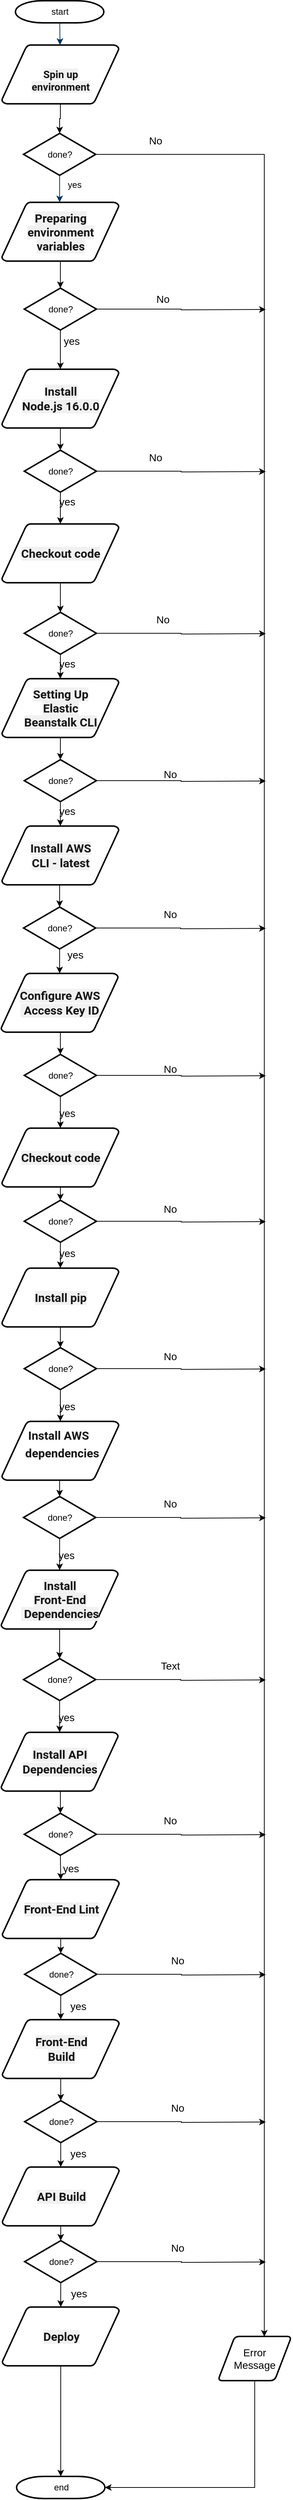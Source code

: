 <mxfile version="20.3.3" type="device"><diagram id="6a731a19-8d31-9384-78a2-239565b7b9f0" name="Page-1"><mxGraphModel dx="1038" dy="539" grid="1" gridSize="10" guides="1" tooltips="1" connect="1" arrows="1" fold="1" page="1" pageScale="1" pageWidth="1169" pageHeight="827" background="none" math="0" shadow="0"><root><mxCell id="0"/><mxCell id="1" parent="0"/><mxCell id="2" value="start" style="shape=mxgraph.flowchart.terminator;strokeWidth=2;gradientColor=none;gradientDirection=north;fontStyle=0;html=1;" parent="1" vertex="1"><mxGeometry x="260" y="60" width="120" height="30" as="geometry"/></mxCell><mxCell id="51Tb5IwFpzPg4MJWTfvZ-57" style="edgeStyle=orthogonalEdgeStyle;rounded=0;orthogonalLoop=1;jettySize=auto;html=1;exitX=0.5;exitY=1;exitDx=0;exitDy=0;exitPerimeter=0;entryX=0.5;entryY=0;entryDx=0;entryDy=0;entryPerimeter=0;" edge="1" parent="1" source="3" target="6"><mxGeometry relative="1" as="geometry"/></mxCell><mxCell id="3" value="&lt;font style=&quot;&quot;&gt;&lt;font style=&quot;font-size: 14px;&quot;&gt;&lt;br&gt;&lt;span style=&quot;color: rgb(22, 22, 22); font-family: Roboto, &amp;quot;Helvetica Neue&amp;quot;, Helvetica, Arial, sans-serif; font-style: normal; font-variant-ligatures: normal; font-variant-caps: normal; font-weight: 700; letter-spacing: normal; orphans: 2; text-align: left; text-indent: 0px; text-transform: none; widows: 2; word-spacing: 0px; -webkit-text-stroke-width: 0px; background-color: rgb(241, 241, 241); text-decoration-thickness: initial; text-decoration-style: initial; text-decoration-color: initial; float: none; display: inline !important;&quot;&gt;Spin up &lt;br&gt;environment&lt;/span&gt;&lt;/font&gt;&lt;br&gt;&lt;/font&gt;" style="shape=mxgraph.flowchart.data;strokeWidth=2;gradientColor=none;gradientDirection=north;fontStyle=0;html=1;" parent="1" vertex="1"><mxGeometry x="241.5" y="120" width="159" height="80" as="geometry"/></mxCell><mxCell id="51Tb5IwFpzPg4MJWTfvZ-62" style="edgeStyle=orthogonalEdgeStyle;rounded=0;orthogonalLoop=1;jettySize=auto;html=1;entryX=0.5;entryY=0;entryDx=0;entryDy=0;entryPerimeter=0;fontSize=12;" edge="1" parent="1" source="4" target="51Tb5IwFpzPg4MJWTfvZ-61"><mxGeometry relative="1" as="geometry"/></mxCell><mxCell id="4" value="&lt;span style=&quot;color: rgb(22, 22, 22); font-family: Roboto, &amp;quot;Helvetica Neue&amp;quot;, Helvetica, Arial, sans-serif; font-size: 16px; font-weight: 700; text-align: left; background-color: rgb(241, 241, 241);&quot;&gt;Preparing &lt;br&gt;environment &lt;br&gt;variables&lt;/span&gt;" style="shape=mxgraph.flowchart.data;strokeWidth=2;gradientColor=none;gradientDirection=north;fontStyle=0;html=1;" parent="1" vertex="1"><mxGeometry x="241.5" y="333.5" width="159" height="80" as="geometry"/></mxCell><mxCell id="51Tb5IwFpzPg4MJWTfvZ-138" style="edgeStyle=orthogonalEdgeStyle;rounded=0;orthogonalLoop=1;jettySize=auto;html=1;entryX=0.63;entryY=0.003;entryDx=0;entryDy=0;entryPerimeter=0;fontSize=14;" edge="1" parent="1" source="6" target="51Tb5IwFpzPg4MJWTfvZ-89"><mxGeometry relative="1" as="geometry"/></mxCell><mxCell id="6" value="done?" style="shape=mxgraph.flowchart.decision;strokeWidth=2;gradientColor=none;gradientDirection=north;fontStyle=0;html=1;" parent="1" vertex="1"><mxGeometry x="271" y="240" width="98" height="57" as="geometry"/></mxCell><mxCell id="7" style="fontStyle=1;strokeColor=#003366;strokeWidth=1;html=1;" parent="1" source="2" target="3" edge="1"><mxGeometry relative="1" as="geometry"/></mxCell><mxCell id="12" value="" style="edgeStyle=elbowEdgeStyle;elbow=horizontal;fontColor=#001933;fontStyle=1;strokeColor=#003366;strokeWidth=1;html=1;" parent="1" source="6" target="4" edge="1"><mxGeometry width="100" height="100" as="geometry"><mxPoint y="100" as="sourcePoint"/><mxPoint x="100" as="targetPoint"/></mxGeometry></mxCell><mxCell id="51Tb5IwFpzPg4MJWTfvZ-66" style="edgeStyle=orthogonalEdgeStyle;rounded=0;orthogonalLoop=1;jettySize=auto;html=1;exitX=0.5;exitY=1;exitDx=0;exitDy=0;exitPerimeter=0;entryX=0.5;entryY=0;entryDx=0;entryDy=0;entryPerimeter=0;fontSize=14;" edge="1" parent="1" source="13" target="51Tb5IwFpzPg4MJWTfvZ-65"><mxGeometry relative="1" as="geometry"/></mxCell><mxCell id="13" value="&lt;span style=&quot;color: rgb(22, 22, 22); font-family: Roboto, &amp;quot;Helvetica Neue&amp;quot;, Helvetica, Arial, sans-serif; font-size: 16px; font-weight: 700; text-align: left; background-color: rgb(241, 241, 241);&quot;&gt;Install &lt;br&gt;Node.js 16.0.0&lt;/span&gt;" style="shape=mxgraph.flowchart.data;strokeWidth=2;gradientColor=none;gradientDirection=north;fontStyle=0;html=1;" parent="1" vertex="1"><mxGeometry x="241.5" y="560" width="159" height="80" as="geometry"/></mxCell><mxCell id="51Tb5IwFpzPg4MJWTfvZ-70" style="edgeStyle=orthogonalEdgeStyle;rounded=0;orthogonalLoop=1;jettySize=auto;html=1;exitX=0.5;exitY=1;exitDx=0;exitDy=0;exitPerimeter=0;entryX=0.5;entryY=0;entryDx=0;entryDy=0;entryPerimeter=0;fontSize=14;" edge="1" parent="1" source="34" target="51Tb5IwFpzPg4MJWTfvZ-68"><mxGeometry relative="1" as="geometry"/></mxCell><mxCell id="34" value="&lt;span style=&quot;color: rgb(22, 22, 22); font-family: Roboto, &amp;quot;Helvetica Neue&amp;quot;, Helvetica, Arial, sans-serif; font-size: 16px; font-weight: 700; text-align: left; background-color: rgb(241, 241, 241);&quot;&gt;Checkout code&lt;/span&gt;" style="shape=mxgraph.flowchart.data;strokeWidth=2;gradientColor=none;gradientDirection=north;fontStyle=0;html=1;" parent="1" vertex="1"><mxGeometry x="241.5" y="770" width="159" height="80" as="geometry"/></mxCell><mxCell id="51Tb5IwFpzPg4MJWTfvZ-106" style="edgeStyle=orthogonalEdgeStyle;rounded=0;orthogonalLoop=1;jettySize=auto;html=1;exitX=0.5;exitY=1;exitDx=0;exitDy=0;exitPerimeter=0;entryX=0.5;entryY=0;entryDx=0;entryDy=0;entryPerimeter=0;fontSize=14;" edge="1" parent="1" source="38" target="51Tb5IwFpzPg4MJWTfvZ-92"><mxGeometry relative="1" as="geometry"/></mxCell><mxCell id="38" value="&lt;span style=&quot;color: rgb(22, 22, 22); font-family: Roboto, &amp;quot;Helvetica Neue&amp;quot;, Helvetica, Arial, sans-serif; font-size: 16px; font-weight: 700; text-align: left; background-color: rgb(241, 241, 241);&quot;&gt;Checkout code&lt;/span&gt;" style="shape=mxgraph.flowchart.data;strokeWidth=2;gradientColor=none;gradientDirection=north;fontStyle=0;html=1;" parent="1" vertex="1"><mxGeometry x="241.5" y="1590" width="159" height="80" as="geometry"/></mxCell><mxCell id="40" value="end" style="shape=mxgraph.flowchart.terminator;strokeWidth=2;gradientColor=none;gradientDirection=north;fontStyle=0;html=1;" parent="1" vertex="1"><mxGeometry x="261.5" y="3420" width="120" height="30" as="geometry"/></mxCell><mxCell id="51Tb5IwFpzPg4MJWTfvZ-60" value="yes" style="text;html=1;align=center;verticalAlign=middle;resizable=0;points=[];autosize=1;strokeColor=none;fillColor=none;" vertex="1" parent="1"><mxGeometry x="320" y="295" width="40" height="30" as="geometry"/></mxCell><mxCell id="51Tb5IwFpzPg4MJWTfvZ-63" style="edgeStyle=orthogonalEdgeStyle;rounded=0;orthogonalLoop=1;jettySize=auto;html=1;exitX=0.5;exitY=1;exitDx=0;exitDy=0;exitPerimeter=0;entryX=0.5;entryY=0;entryDx=0;entryDy=0;entryPerimeter=0;fontSize=12;" edge="1" parent="1" source="51Tb5IwFpzPg4MJWTfvZ-61" target="13"><mxGeometry relative="1" as="geometry"/></mxCell><mxCell id="51Tb5IwFpzPg4MJWTfvZ-152" style="edgeStyle=orthogonalEdgeStyle;rounded=0;orthogonalLoop=1;jettySize=auto;html=1;exitX=1;exitY=0.5;exitDx=0;exitDy=0;exitPerimeter=0;fontSize=14;" edge="1" parent="1" source="51Tb5IwFpzPg4MJWTfvZ-61"><mxGeometry relative="1" as="geometry"><mxPoint x="600" y="479" as="targetPoint"/></mxGeometry></mxCell><mxCell id="51Tb5IwFpzPg4MJWTfvZ-61" value="done?" style="shape=mxgraph.flowchart.decision;strokeWidth=2;gradientColor=none;gradientDirection=north;fontStyle=0;html=1;" vertex="1" parent="1"><mxGeometry x="272" y="450" width="98" height="57" as="geometry"/></mxCell><mxCell id="51Tb5IwFpzPg4MJWTfvZ-64" value="yes" style="text;html=1;align=center;verticalAlign=middle;resizable=0;points=[];autosize=1;strokeColor=none;fillColor=none;fontSize=14;" vertex="1" parent="1"><mxGeometry x="311" y="507" width="50" height="30" as="geometry"/></mxCell><mxCell id="51Tb5IwFpzPg4MJWTfvZ-67" style="edgeStyle=orthogonalEdgeStyle;rounded=0;orthogonalLoop=1;jettySize=auto;html=1;exitX=0.5;exitY=1;exitDx=0;exitDy=0;exitPerimeter=0;entryX=0.5;entryY=0;entryDx=0;entryDy=0;entryPerimeter=0;fontSize=14;" edge="1" parent="1" source="51Tb5IwFpzPg4MJWTfvZ-65" target="34"><mxGeometry relative="1" as="geometry"/></mxCell><mxCell id="51Tb5IwFpzPg4MJWTfvZ-151" style="edgeStyle=orthogonalEdgeStyle;rounded=0;orthogonalLoop=1;jettySize=auto;html=1;exitX=1;exitY=0.5;exitDx=0;exitDy=0;exitPerimeter=0;fontSize=14;" edge="1" parent="1" source="51Tb5IwFpzPg4MJWTfvZ-65"><mxGeometry relative="1" as="geometry"><mxPoint x="600" y="699" as="targetPoint"/></mxGeometry></mxCell><mxCell id="51Tb5IwFpzPg4MJWTfvZ-65" value="done?" style="shape=mxgraph.flowchart.decision;strokeWidth=2;gradientColor=none;gradientDirection=north;fontStyle=0;html=1;" vertex="1" parent="1"><mxGeometry x="272" y="670" width="98" height="57" as="geometry"/></mxCell><mxCell id="51Tb5IwFpzPg4MJWTfvZ-72" style="edgeStyle=orthogonalEdgeStyle;rounded=0;orthogonalLoop=1;jettySize=auto;html=1;exitX=0.5;exitY=1;exitDx=0;exitDy=0;exitPerimeter=0;entryX=0.5;entryY=0;entryDx=0;entryDy=0;entryPerimeter=0;fontSize=14;" edge="1" parent="1" source="51Tb5IwFpzPg4MJWTfvZ-68" target="51Tb5IwFpzPg4MJWTfvZ-71"><mxGeometry relative="1" as="geometry"/></mxCell><mxCell id="51Tb5IwFpzPg4MJWTfvZ-150" style="edgeStyle=orthogonalEdgeStyle;rounded=0;orthogonalLoop=1;jettySize=auto;html=1;exitX=1;exitY=0.5;exitDx=0;exitDy=0;exitPerimeter=0;fontSize=14;" edge="1" parent="1" source="51Tb5IwFpzPg4MJWTfvZ-68"><mxGeometry relative="1" as="geometry"><mxPoint x="600" y="919" as="targetPoint"/></mxGeometry></mxCell><mxCell id="51Tb5IwFpzPg4MJWTfvZ-68" value="done?" style="shape=mxgraph.flowchart.decision;strokeWidth=2;gradientColor=none;gradientDirection=north;fontStyle=0;html=1;" vertex="1" parent="1"><mxGeometry x="272" y="890" width="98" height="57" as="geometry"/></mxCell><mxCell id="51Tb5IwFpzPg4MJWTfvZ-69" value="yes" style="text;html=1;align=center;verticalAlign=middle;resizable=0;points=[];autosize=1;strokeColor=none;fillColor=none;fontSize=14;" vertex="1" parent="1"><mxGeometry x="305" y="725" width="50" height="30" as="geometry"/></mxCell><mxCell id="51Tb5IwFpzPg4MJWTfvZ-76" style="edgeStyle=orthogonalEdgeStyle;rounded=0;orthogonalLoop=1;jettySize=auto;html=1;exitX=0.5;exitY=1;exitDx=0;exitDy=0;exitPerimeter=0;entryX=0.5;entryY=0;entryDx=0;entryDy=0;entryPerimeter=0;fontSize=14;" edge="1" parent="1" source="51Tb5IwFpzPg4MJWTfvZ-71" target="51Tb5IwFpzPg4MJWTfvZ-75"><mxGeometry relative="1" as="geometry"/></mxCell><mxCell id="51Tb5IwFpzPg4MJWTfvZ-71" value="&lt;span style=&quot;color: rgb(22, 22, 22); font-family: Roboto, &amp;quot;Helvetica Neue&amp;quot;, Helvetica, Arial, sans-serif; font-size: 16px; font-weight: 700; text-align: left; background-color: rgb(241, 241, 241);&quot;&gt;Setting Up &lt;br&gt;Elastic &lt;br&gt;Beanstalk CLI&lt;/span&gt;" style="shape=mxgraph.flowchart.data;strokeWidth=2;gradientColor=none;gradientDirection=north;fontStyle=0;html=1;" vertex="1" parent="1"><mxGeometry x="241.5" y="980" width="159" height="80" as="geometry"/></mxCell><mxCell id="51Tb5IwFpzPg4MJWTfvZ-73" value="yes" style="text;html=1;align=center;verticalAlign=middle;resizable=0;points=[];autosize=1;strokeColor=none;fillColor=none;fontSize=14;" vertex="1" parent="1"><mxGeometry x="305" y="945" width="50" height="30" as="geometry"/></mxCell><mxCell id="51Tb5IwFpzPg4MJWTfvZ-81" style="edgeStyle=orthogonalEdgeStyle;rounded=0;orthogonalLoop=1;jettySize=auto;html=1;exitX=0.5;exitY=1;exitDx=0;exitDy=0;exitPerimeter=0;entryX=0.5;entryY=0;entryDx=0;entryDy=0;entryPerimeter=0;fontSize=14;" edge="1" parent="1" source="51Tb5IwFpzPg4MJWTfvZ-74" target="51Tb5IwFpzPg4MJWTfvZ-80"><mxGeometry relative="1" as="geometry"/></mxCell><mxCell id="51Tb5IwFpzPg4MJWTfvZ-74" value="&lt;span style=&quot;color: rgb(22, 22, 22); font-family: Roboto, &amp;quot;Helvetica Neue&amp;quot;, Helvetica, Arial, sans-serif; font-size: 16px; font-weight: 700; text-align: left; background-color: rgb(241, 241, 241);&quot;&gt;Install AWS &lt;br&gt;CLI - latest&lt;/span&gt;" style="shape=mxgraph.flowchart.data;strokeWidth=2;gradientColor=none;gradientDirection=north;fontStyle=0;html=1;" vertex="1" parent="1"><mxGeometry x="241.5" y="1180" width="159" height="80" as="geometry"/></mxCell><mxCell id="51Tb5IwFpzPg4MJWTfvZ-77" style="edgeStyle=orthogonalEdgeStyle;rounded=0;orthogonalLoop=1;jettySize=auto;html=1;exitX=0.5;exitY=1;exitDx=0;exitDy=0;exitPerimeter=0;fontSize=14;" edge="1" parent="1" source="51Tb5IwFpzPg4MJWTfvZ-75" target="51Tb5IwFpzPg4MJWTfvZ-74"><mxGeometry relative="1" as="geometry"/></mxCell><mxCell id="51Tb5IwFpzPg4MJWTfvZ-149" style="edgeStyle=orthogonalEdgeStyle;rounded=0;orthogonalLoop=1;jettySize=auto;html=1;exitX=1;exitY=0.5;exitDx=0;exitDy=0;exitPerimeter=0;fontSize=14;" edge="1" parent="1" source="51Tb5IwFpzPg4MJWTfvZ-75"><mxGeometry relative="1" as="geometry"><mxPoint x="600" y="1119" as="targetPoint"/></mxGeometry></mxCell><mxCell id="51Tb5IwFpzPg4MJWTfvZ-75" value="done?" style="shape=mxgraph.flowchart.decision;strokeWidth=2;gradientColor=none;gradientDirection=north;fontStyle=0;html=1;" vertex="1" parent="1"><mxGeometry x="272" y="1090" width="98" height="57" as="geometry"/></mxCell><mxCell id="51Tb5IwFpzPg4MJWTfvZ-85" style="edgeStyle=orthogonalEdgeStyle;rounded=0;orthogonalLoop=1;jettySize=auto;html=1;exitX=0.5;exitY=1;exitDx=0;exitDy=0;exitPerimeter=0;entryX=0.5;entryY=0;entryDx=0;entryDy=0;entryPerimeter=0;fontSize=14;" edge="1" parent="1" source="51Tb5IwFpzPg4MJWTfvZ-78" target="51Tb5IwFpzPg4MJWTfvZ-84"><mxGeometry relative="1" as="geometry"/></mxCell><mxCell id="51Tb5IwFpzPg4MJWTfvZ-78" value="&lt;span style=&quot;color: rgb(22, 22, 22); font-family: Roboto, &amp;quot;Helvetica Neue&amp;quot;, Helvetica, Arial, sans-serif; font-size: 16px; font-weight: 700; text-align: left; background-color: rgb(241, 241, 241);&quot;&gt;Configure AWS&lt;br&gt;&amp;nbsp;Access Key ID&lt;/span&gt;" style="shape=mxgraph.flowchart.data;strokeWidth=2;gradientColor=none;gradientDirection=north;fontStyle=0;html=1;" vertex="1" parent="1"><mxGeometry x="240.5" y="1380" width="159" height="80" as="geometry"/></mxCell><mxCell id="51Tb5IwFpzPg4MJWTfvZ-79" style="edgeStyle=orthogonalEdgeStyle;rounded=0;orthogonalLoop=1;jettySize=auto;html=1;exitX=0.5;exitY=1;exitDx=0;exitDy=0;exitPerimeter=0;fontSize=14;" edge="1" parent="1" source="51Tb5IwFpzPg4MJWTfvZ-80" target="51Tb5IwFpzPg4MJWTfvZ-78"><mxGeometry relative="1" as="geometry"/></mxCell><mxCell id="51Tb5IwFpzPg4MJWTfvZ-148" style="edgeStyle=orthogonalEdgeStyle;rounded=0;orthogonalLoop=1;jettySize=auto;html=1;exitX=1;exitY=0.5;exitDx=0;exitDy=0;exitPerimeter=0;fontSize=14;" edge="1" parent="1" source="51Tb5IwFpzPg4MJWTfvZ-80"><mxGeometry relative="1" as="geometry"><mxPoint x="600" y="1319" as="targetPoint"/></mxGeometry></mxCell><mxCell id="51Tb5IwFpzPg4MJWTfvZ-80" value="done?" style="shape=mxgraph.flowchart.decision;strokeWidth=2;gradientColor=none;gradientDirection=north;fontStyle=0;html=1;" vertex="1" parent="1"><mxGeometry x="271" y="1290" width="98" height="57" as="geometry"/></mxCell><mxCell id="51Tb5IwFpzPg4MJWTfvZ-82" value="yes" style="text;html=1;align=center;verticalAlign=middle;resizable=0;points=[];autosize=1;strokeColor=none;fillColor=none;fontSize=14;" vertex="1" parent="1"><mxGeometry x="305" y="1145" width="50" height="30" as="geometry"/></mxCell><mxCell id="51Tb5IwFpzPg4MJWTfvZ-83" value="yes" style="text;html=1;align=center;verticalAlign=middle;resizable=0;points=[];autosize=1;strokeColor=none;fillColor=none;fontSize=14;" vertex="1" parent="1"><mxGeometry x="316" y="1340" width="50" height="30" as="geometry"/></mxCell><mxCell id="51Tb5IwFpzPg4MJWTfvZ-86" style="edgeStyle=orthogonalEdgeStyle;rounded=0;orthogonalLoop=1;jettySize=auto;html=1;exitX=0.5;exitY=1;exitDx=0;exitDy=0;exitPerimeter=0;entryX=0.5;entryY=0;entryDx=0;entryDy=0;entryPerimeter=0;fontSize=14;" edge="1" parent="1" source="51Tb5IwFpzPg4MJWTfvZ-84" target="38"><mxGeometry relative="1" as="geometry"/></mxCell><mxCell id="51Tb5IwFpzPg4MJWTfvZ-147" style="edgeStyle=orthogonalEdgeStyle;rounded=0;orthogonalLoop=1;jettySize=auto;html=1;exitX=1;exitY=0.5;exitDx=0;exitDy=0;exitPerimeter=0;fontSize=14;" edge="1" parent="1" source="51Tb5IwFpzPg4MJWTfvZ-84"><mxGeometry relative="1" as="geometry"><mxPoint x="600" y="1519" as="targetPoint"/></mxGeometry></mxCell><mxCell id="51Tb5IwFpzPg4MJWTfvZ-84" value="done?" style="shape=mxgraph.flowchart.decision;strokeWidth=2;gradientColor=none;gradientDirection=north;fontStyle=0;html=1;" vertex="1" parent="1"><mxGeometry x="272" y="1490" width="98" height="57" as="geometry"/></mxCell><mxCell id="51Tb5IwFpzPg4MJWTfvZ-87" value="yes" style="text;html=1;align=center;verticalAlign=middle;resizable=0;points=[];autosize=1;strokeColor=none;fillColor=none;fontSize=14;" vertex="1" parent="1"><mxGeometry x="305" y="1555" width="50" height="30" as="geometry"/></mxCell><mxCell id="51Tb5IwFpzPg4MJWTfvZ-137" style="edgeStyle=orthogonalEdgeStyle;rounded=0;orthogonalLoop=1;jettySize=auto;html=1;entryX=1;entryY=0.5;entryDx=0;entryDy=0;entryPerimeter=0;fontSize=14;" edge="1" parent="1" source="51Tb5IwFpzPg4MJWTfvZ-89" target="40"><mxGeometry relative="1" as="geometry"><Array as="points"><mxPoint x="585" y="3435"/></Array></mxGeometry></mxCell><mxCell id="51Tb5IwFpzPg4MJWTfvZ-89" value="Error &lt;br&gt;Message" style="shape=parallelogram;html=1;strokeWidth=2;perimeter=parallelogramPerimeter;whiteSpace=wrap;rounded=1;arcSize=12;size=0.23;fontSize=14;" vertex="1" parent="1"><mxGeometry x="535" y="3230" width="100" height="60" as="geometry"/></mxCell><mxCell id="51Tb5IwFpzPg4MJWTfvZ-107" style="edgeStyle=orthogonalEdgeStyle;rounded=0;orthogonalLoop=1;jettySize=auto;html=1;exitX=0.5;exitY=1;exitDx=0;exitDy=0;exitPerimeter=0;entryX=0.5;entryY=0;entryDx=0;entryDy=0;entryPerimeter=0;fontSize=14;" edge="1" parent="1" source="51Tb5IwFpzPg4MJWTfvZ-90" target="51Tb5IwFpzPg4MJWTfvZ-96"><mxGeometry relative="1" as="geometry"/></mxCell><mxCell id="51Tb5IwFpzPg4MJWTfvZ-90" value="&lt;span style=&quot;color: rgb(22, 22, 22); font-family: Roboto, &amp;quot;Helvetica Neue&amp;quot;, Helvetica, Arial, sans-serif; font-size: 16px; font-weight: 700; text-align: left; background-color: rgb(241, 241, 241);&quot;&gt;Install pip&lt;/span&gt;" style="shape=mxgraph.flowchart.data;strokeWidth=2;gradientColor=none;gradientDirection=north;fontStyle=0;html=1;" vertex="1" parent="1"><mxGeometry x="241.5" y="1780" width="159" height="80" as="geometry"/></mxCell><mxCell id="51Tb5IwFpzPg4MJWTfvZ-91" style="edgeStyle=orthogonalEdgeStyle;rounded=0;orthogonalLoop=1;jettySize=auto;html=1;exitX=0.5;exitY=1;exitDx=0;exitDy=0;exitPerimeter=0;entryX=0.5;entryY=0;entryDx=0;entryDy=0;entryPerimeter=0;fontSize=14;" edge="1" parent="1" source="51Tb5IwFpzPg4MJWTfvZ-92" target="51Tb5IwFpzPg4MJWTfvZ-90"><mxGeometry relative="1" as="geometry"/></mxCell><mxCell id="51Tb5IwFpzPg4MJWTfvZ-146" style="edgeStyle=orthogonalEdgeStyle;rounded=0;orthogonalLoop=1;jettySize=auto;html=1;exitX=1;exitY=0.5;exitDx=0;exitDy=0;exitPerimeter=0;fontSize=14;" edge="1" parent="1" source="51Tb5IwFpzPg4MJWTfvZ-92"><mxGeometry relative="1" as="geometry"><mxPoint x="600" y="1717" as="targetPoint"/></mxGeometry></mxCell><mxCell id="51Tb5IwFpzPg4MJWTfvZ-92" value="done?" style="shape=mxgraph.flowchart.decision;strokeWidth=2;gradientColor=none;gradientDirection=north;fontStyle=0;html=1;" vertex="1" parent="1"><mxGeometry x="272" y="1688" width="98" height="57" as="geometry"/></mxCell><mxCell id="51Tb5IwFpzPg4MJWTfvZ-93" value="yes" style="text;html=1;align=center;verticalAlign=middle;resizable=0;points=[];autosize=1;strokeColor=none;fillColor=none;fontSize=14;" vertex="1" parent="1"><mxGeometry x="305" y="1745" width="50" height="30" as="geometry"/></mxCell><mxCell id="51Tb5IwFpzPg4MJWTfvZ-108" style="edgeStyle=orthogonalEdgeStyle;rounded=0;orthogonalLoop=1;jettySize=auto;html=1;exitX=0.5;exitY=1;exitDx=0;exitDy=0;exitPerimeter=0;entryX=0.5;entryY=0;entryDx=0;entryDy=0;entryPerimeter=0;fontSize=14;" edge="1" parent="1" source="51Tb5IwFpzPg4MJWTfvZ-94" target="51Tb5IwFpzPg4MJWTfvZ-100"><mxGeometry relative="1" as="geometry"/></mxCell><mxCell id="51Tb5IwFpzPg4MJWTfvZ-94" value="&lt;div style=&quot;box-sizing: border-box; -webkit-font-smoothing: antialiased; flex: 1 1 auto; text-align: left; min-width: 0px; color: rgb(22, 22, 22); font-family: Roboto, &amp;quot;Helvetica Neue&amp;quot;, Helvetica, Arial, sans-serif; font-size: 14px;&quot; class=&quot;css-19j3qgm&quot;&gt;&lt;div style=&quot;box-sizing: border-box; -webkit-font-smoothing: antialiased; font-weight: 700; font-size: 16px; line-height: 24px; overflow-wrap: break-word; hyphens: auto; min-width: 0px; -webkit-box-align: center; align-items: center;&quot; class=&quot;css-l784un&quot;&gt;&amp;nbsp; Install AWS&lt;/div&gt;&lt;div style=&quot;box-sizing: border-box; -webkit-font-smoothing: antialiased; font-weight: 700; font-size: 16px; line-height: 24px; overflow-wrap: break-word; hyphens: auto; min-width: 0px; -webkit-box-align: center; align-items: center;&quot; class=&quot;css-l784un&quot;&gt;&amp;nbsp;dependencies&lt;/div&gt;&lt;div&gt;&lt;br&gt;&lt;/div&gt;&lt;/div&gt;" style="shape=mxgraph.flowchart.data;strokeWidth=2;gradientColor=none;gradientDirection=north;fontStyle=0;html=1;" vertex="1" parent="1"><mxGeometry x="241.5" y="1988" width="159" height="80" as="geometry"/></mxCell><mxCell id="51Tb5IwFpzPg4MJWTfvZ-95" style="edgeStyle=orthogonalEdgeStyle;rounded=0;orthogonalLoop=1;jettySize=auto;html=1;exitX=0.5;exitY=1;exitDx=0;exitDy=0;exitPerimeter=0;entryX=0.5;entryY=0;entryDx=0;entryDy=0;entryPerimeter=0;fontSize=14;" edge="1" parent="1" source="51Tb5IwFpzPg4MJWTfvZ-96" target="51Tb5IwFpzPg4MJWTfvZ-94"><mxGeometry relative="1" as="geometry"/></mxCell><mxCell id="51Tb5IwFpzPg4MJWTfvZ-145" style="edgeStyle=orthogonalEdgeStyle;rounded=0;orthogonalLoop=1;jettySize=auto;html=1;exitX=1;exitY=0.5;exitDx=0;exitDy=0;exitPerimeter=0;fontSize=14;" edge="1" parent="1" source="51Tb5IwFpzPg4MJWTfvZ-96"><mxGeometry relative="1" as="geometry"><mxPoint x="600" y="1917" as="targetPoint"/></mxGeometry></mxCell><mxCell id="51Tb5IwFpzPg4MJWTfvZ-96" value="done?" style="shape=mxgraph.flowchart.decision;strokeWidth=2;gradientColor=none;gradientDirection=north;fontStyle=0;html=1;" vertex="1" parent="1"><mxGeometry x="272" y="1888" width="98" height="57" as="geometry"/></mxCell><mxCell id="51Tb5IwFpzPg4MJWTfvZ-97" value="yes" style="text;html=1;align=center;verticalAlign=middle;resizable=0;points=[];autosize=1;strokeColor=none;fillColor=none;fontSize=14;" vertex="1" parent="1"><mxGeometry x="305" y="1953" width="50" height="30" as="geometry"/></mxCell><mxCell id="51Tb5IwFpzPg4MJWTfvZ-109" style="edgeStyle=orthogonalEdgeStyle;rounded=0;orthogonalLoop=1;jettySize=auto;html=1;exitX=0.5;exitY=1;exitDx=0;exitDy=0;exitPerimeter=0;fontSize=14;" edge="1" parent="1" source="51Tb5IwFpzPg4MJWTfvZ-98" target="51Tb5IwFpzPg4MJWTfvZ-104"><mxGeometry relative="1" as="geometry"/></mxCell><mxCell id="51Tb5IwFpzPg4MJWTfvZ-98" value="&lt;span style=&quot;color: rgb(22, 22, 22); font-family: Roboto, &amp;quot;Helvetica Neue&amp;quot;, Helvetica, Arial, sans-serif; font-size: 16px; font-weight: 700; text-align: left; background-color: rgb(241, 241, 241);&quot;&gt;Install &lt;br&gt;Front-End&lt;br&gt;&amp;nbsp;Dependencies&lt;/span&gt;" style="shape=mxgraph.flowchart.data;strokeWidth=2;gradientColor=none;gradientDirection=north;fontStyle=0;html=1;" vertex="1" parent="1"><mxGeometry x="240.5" y="2190" width="159" height="80" as="geometry"/></mxCell><mxCell id="51Tb5IwFpzPg4MJWTfvZ-99" style="edgeStyle=orthogonalEdgeStyle;rounded=0;orthogonalLoop=1;jettySize=auto;html=1;exitX=0.5;exitY=1;exitDx=0;exitDy=0;exitPerimeter=0;entryX=0.5;entryY=0;entryDx=0;entryDy=0;entryPerimeter=0;fontSize=14;" edge="1" parent="1" source="51Tb5IwFpzPg4MJWTfvZ-100" target="51Tb5IwFpzPg4MJWTfvZ-98"><mxGeometry relative="1" as="geometry"/></mxCell><mxCell id="51Tb5IwFpzPg4MJWTfvZ-144" style="edgeStyle=orthogonalEdgeStyle;rounded=0;orthogonalLoop=1;jettySize=auto;html=1;exitX=1;exitY=0.5;exitDx=0;exitDy=0;exitPerimeter=0;fontSize=14;" edge="1" parent="1" source="51Tb5IwFpzPg4MJWTfvZ-100"><mxGeometry relative="1" as="geometry"><mxPoint x="600" y="2119" as="targetPoint"/></mxGeometry></mxCell><mxCell id="51Tb5IwFpzPg4MJWTfvZ-100" value="done?" style="shape=mxgraph.flowchart.decision;strokeWidth=2;gradientColor=none;gradientDirection=north;fontStyle=0;html=1;" vertex="1" parent="1"><mxGeometry x="271" y="2090" width="98" height="57" as="geometry"/></mxCell><mxCell id="51Tb5IwFpzPg4MJWTfvZ-101" value="yes" style="text;html=1;align=center;verticalAlign=middle;resizable=0;points=[];autosize=1;strokeColor=none;fillColor=none;fontSize=14;" vertex="1" parent="1"><mxGeometry x="304" y="2155" width="50" height="30" as="geometry"/></mxCell><mxCell id="51Tb5IwFpzPg4MJWTfvZ-119" style="edgeStyle=orthogonalEdgeStyle;rounded=0;orthogonalLoop=1;jettySize=auto;html=1;exitX=0.5;exitY=1;exitDx=0;exitDy=0;exitPerimeter=0;entryX=0.5;entryY=0;entryDx=0;entryDy=0;entryPerimeter=0;fontSize=14;" edge="1" parent="1" source="51Tb5IwFpzPg4MJWTfvZ-102" target="51Tb5IwFpzPg4MJWTfvZ-116"><mxGeometry relative="1" as="geometry"/></mxCell><mxCell id="51Tb5IwFpzPg4MJWTfvZ-102" value="&lt;span style=&quot;color: rgb(22, 22, 22); font-family: Roboto, &amp;quot;Helvetica Neue&amp;quot;, Helvetica, Arial, sans-serif; font-size: 16px; font-weight: 700; text-align: left; background-color: rgb(241, 241, 241);&quot;&gt;Install API &lt;br&gt;Dependencies&lt;/span&gt;" style="shape=mxgraph.flowchart.data;strokeWidth=2;gradientColor=none;gradientDirection=north;fontStyle=0;html=1;" vertex="1" parent="1"><mxGeometry x="240.5" y="2410" width="159" height="80" as="geometry"/></mxCell><mxCell id="51Tb5IwFpzPg4MJWTfvZ-103" style="edgeStyle=orthogonalEdgeStyle;rounded=0;orthogonalLoop=1;jettySize=auto;html=1;exitX=0.5;exitY=1;exitDx=0;exitDy=0;exitPerimeter=0;entryX=0.5;entryY=0;entryDx=0;entryDy=0;entryPerimeter=0;fontSize=14;" edge="1" parent="1" source="51Tb5IwFpzPg4MJWTfvZ-104" target="51Tb5IwFpzPg4MJWTfvZ-102"><mxGeometry relative="1" as="geometry"/></mxCell><mxCell id="51Tb5IwFpzPg4MJWTfvZ-143" style="edgeStyle=orthogonalEdgeStyle;rounded=0;orthogonalLoop=1;jettySize=auto;html=1;exitX=1;exitY=0.5;exitDx=0;exitDy=0;exitPerimeter=0;fontSize=14;" edge="1" parent="1" source="51Tb5IwFpzPg4MJWTfvZ-104"><mxGeometry relative="1" as="geometry"><mxPoint x="600" y="2339" as="targetPoint"/></mxGeometry></mxCell><mxCell id="51Tb5IwFpzPg4MJWTfvZ-104" value="done?" style="shape=mxgraph.flowchart.decision;strokeWidth=2;gradientColor=none;gradientDirection=north;fontStyle=0;html=1;" vertex="1" parent="1"><mxGeometry x="271" y="2310" width="98" height="57" as="geometry"/></mxCell><mxCell id="51Tb5IwFpzPg4MJWTfvZ-105" value="yes" style="text;html=1;align=center;verticalAlign=middle;resizable=0;points=[];autosize=1;strokeColor=none;fillColor=none;fontSize=14;" vertex="1" parent="1"><mxGeometry x="304" y="2375" width="50" height="30" as="geometry"/></mxCell><mxCell id="51Tb5IwFpzPg4MJWTfvZ-124" style="edgeStyle=orthogonalEdgeStyle;rounded=0;orthogonalLoop=1;jettySize=auto;html=1;exitX=0.5;exitY=1;exitDx=0;exitDy=0;exitPerimeter=0;entryX=0.5;entryY=0;entryDx=0;entryDy=0;entryPerimeter=0;fontSize=14;" edge="1" parent="1" source="51Tb5IwFpzPg4MJWTfvZ-114" target="51Tb5IwFpzPg4MJWTfvZ-122"><mxGeometry relative="1" as="geometry"/></mxCell><mxCell id="51Tb5IwFpzPg4MJWTfvZ-114" value="&lt;span style=&quot;color: rgb(22, 22, 22); font-family: Roboto, &amp;quot;Helvetica Neue&amp;quot;, Helvetica, Arial, sans-serif; font-size: 16px; font-weight: 700; text-align: left; background-color: rgb(241, 241, 241);&quot;&gt;Front-End Lint&lt;/span&gt;" style="shape=mxgraph.flowchart.data;strokeWidth=2;gradientColor=none;gradientDirection=north;fontStyle=0;html=1;" vertex="1" parent="1"><mxGeometry x="242" y="2610" width="159" height="80" as="geometry"/></mxCell><mxCell id="51Tb5IwFpzPg4MJWTfvZ-115" style="edgeStyle=orthogonalEdgeStyle;rounded=0;orthogonalLoop=1;jettySize=auto;html=1;exitX=0.5;exitY=1;exitDx=0;exitDy=0;exitPerimeter=0;entryX=0.5;entryY=0;entryDx=0;entryDy=0;entryPerimeter=0;fontSize=14;" edge="1" parent="1" source="51Tb5IwFpzPg4MJWTfvZ-116" target="51Tb5IwFpzPg4MJWTfvZ-114"><mxGeometry relative="1" as="geometry"/></mxCell><mxCell id="51Tb5IwFpzPg4MJWTfvZ-142" style="edgeStyle=orthogonalEdgeStyle;rounded=0;orthogonalLoop=1;jettySize=auto;html=1;exitX=1;exitY=0.5;exitDx=0;exitDy=0;exitPerimeter=0;fontSize=14;" edge="1" parent="1" source="51Tb5IwFpzPg4MJWTfvZ-116"><mxGeometry relative="1" as="geometry"><mxPoint x="600" y="2549" as="targetPoint"/></mxGeometry></mxCell><mxCell id="51Tb5IwFpzPg4MJWTfvZ-116" value="done?" style="shape=mxgraph.flowchart.decision;strokeWidth=2;gradientColor=none;gradientDirection=north;fontStyle=0;html=1;" vertex="1" parent="1"><mxGeometry x="272" y="2520" width="98" height="57" as="geometry"/></mxCell><mxCell id="51Tb5IwFpzPg4MJWTfvZ-117" value="yes" style="text;html=1;align=center;verticalAlign=middle;resizable=0;points=[];autosize=1;strokeColor=none;fillColor=none;fontSize=14;" vertex="1" parent="1"><mxGeometry x="310" y="2580" width="50" height="30" as="geometry"/></mxCell><mxCell id="51Tb5IwFpzPg4MJWTfvZ-129" style="edgeStyle=orthogonalEdgeStyle;rounded=0;orthogonalLoop=1;jettySize=auto;html=1;exitX=0.5;exitY=1;exitDx=0;exitDy=0;exitPerimeter=0;entryX=0.5;entryY=0;entryDx=0;entryDy=0;entryPerimeter=0;fontSize=14;" edge="1" parent="1" source="51Tb5IwFpzPg4MJWTfvZ-120" target="51Tb5IwFpzPg4MJWTfvZ-127"><mxGeometry relative="1" as="geometry"/></mxCell><mxCell id="51Tb5IwFpzPg4MJWTfvZ-120" value="&lt;span style=&quot;color: rgb(22, 22, 22); font-family: Roboto, &amp;quot;Helvetica Neue&amp;quot;, Helvetica, Arial, sans-serif; font-size: 16px; font-weight: 700; text-align: left; background-color: rgb(241, 241, 241);&quot;&gt;Front-End &lt;br&gt;Build&lt;/span&gt;" style="shape=mxgraph.flowchart.data;strokeWidth=2;gradientColor=none;gradientDirection=north;fontStyle=0;html=1;" vertex="1" parent="1"><mxGeometry x="242" y="2800" width="159" height="80" as="geometry"/></mxCell><mxCell id="51Tb5IwFpzPg4MJWTfvZ-121" style="edgeStyle=orthogonalEdgeStyle;rounded=0;orthogonalLoop=1;jettySize=auto;html=1;exitX=0.5;exitY=1;exitDx=0;exitDy=0;exitPerimeter=0;entryX=0.5;entryY=0;entryDx=0;entryDy=0;entryPerimeter=0;fontSize=14;" edge="1" parent="1" source="51Tb5IwFpzPg4MJWTfvZ-122" target="51Tb5IwFpzPg4MJWTfvZ-120"><mxGeometry relative="1" as="geometry"/></mxCell><mxCell id="51Tb5IwFpzPg4MJWTfvZ-141" style="edgeStyle=orthogonalEdgeStyle;rounded=0;orthogonalLoop=1;jettySize=auto;html=1;exitX=1;exitY=0.5;exitDx=0;exitDy=0;exitPerimeter=0;fontSize=14;" edge="1" parent="1" source="51Tb5IwFpzPg4MJWTfvZ-122"><mxGeometry relative="1" as="geometry"><mxPoint x="600" y="2739" as="targetPoint"/></mxGeometry></mxCell><mxCell id="51Tb5IwFpzPg4MJWTfvZ-122" value="done?" style="shape=mxgraph.flowchart.decision;strokeWidth=2;gradientColor=none;gradientDirection=north;fontStyle=0;html=1;" vertex="1" parent="1"><mxGeometry x="272.5" y="2710" width="98" height="57" as="geometry"/></mxCell><mxCell id="51Tb5IwFpzPg4MJWTfvZ-123" value="yes" style="text;html=1;align=center;verticalAlign=middle;resizable=0;points=[];autosize=1;strokeColor=none;fillColor=none;fontSize=14;" vertex="1" parent="1"><mxGeometry x="320" y="2767" width="50" height="30" as="geometry"/></mxCell><mxCell id="51Tb5IwFpzPg4MJWTfvZ-133" style="edgeStyle=orthogonalEdgeStyle;rounded=0;orthogonalLoop=1;jettySize=auto;html=1;exitX=0.5;exitY=1;exitDx=0;exitDy=0;exitPerimeter=0;entryX=0.5;entryY=0;entryDx=0;entryDy=0;entryPerimeter=0;fontSize=14;" edge="1" parent="1" source="51Tb5IwFpzPg4MJWTfvZ-125" target="51Tb5IwFpzPg4MJWTfvZ-132"><mxGeometry relative="1" as="geometry"/></mxCell><mxCell id="51Tb5IwFpzPg4MJWTfvZ-125" value="&lt;span style=&quot;color: rgb(22, 22, 22); font-family: Roboto, &amp;quot;Helvetica Neue&amp;quot;, Helvetica, Arial, sans-serif; font-size: 16px; font-weight: 700; text-align: left; background-color: rgb(241, 241, 241);&quot;&gt;API Build&lt;/span&gt;" style="shape=mxgraph.flowchart.data;strokeWidth=2;gradientColor=none;gradientDirection=north;fontStyle=0;html=1;" vertex="1" parent="1"><mxGeometry x="242" y="3000" width="159" height="80" as="geometry"/></mxCell><mxCell id="51Tb5IwFpzPg4MJWTfvZ-126" style="edgeStyle=orthogonalEdgeStyle;rounded=0;orthogonalLoop=1;jettySize=auto;html=1;exitX=0.5;exitY=1;exitDx=0;exitDy=0;exitPerimeter=0;entryX=0.5;entryY=0;entryDx=0;entryDy=0;entryPerimeter=0;fontSize=14;" edge="1" parent="1" source="51Tb5IwFpzPg4MJWTfvZ-127" target="51Tb5IwFpzPg4MJWTfvZ-125"><mxGeometry relative="1" as="geometry"/></mxCell><mxCell id="51Tb5IwFpzPg4MJWTfvZ-140" style="edgeStyle=orthogonalEdgeStyle;rounded=0;orthogonalLoop=1;jettySize=auto;html=1;exitX=1;exitY=0.5;exitDx=0;exitDy=0;exitPerimeter=0;fontSize=14;" edge="1" parent="1" source="51Tb5IwFpzPg4MJWTfvZ-127"><mxGeometry relative="1" as="geometry"><mxPoint x="600" y="2939" as="targetPoint"/></mxGeometry></mxCell><mxCell id="51Tb5IwFpzPg4MJWTfvZ-127" value="done?" style="shape=mxgraph.flowchart.decision;strokeWidth=2;gradientColor=none;gradientDirection=north;fontStyle=0;html=1;" vertex="1" parent="1"><mxGeometry x="272.5" y="2910" width="98" height="57" as="geometry"/></mxCell><mxCell id="51Tb5IwFpzPg4MJWTfvZ-128" value="yes" style="text;html=1;align=center;verticalAlign=middle;resizable=0;points=[];autosize=1;strokeColor=none;fillColor=none;fontSize=14;" vertex="1" parent="1"><mxGeometry x="320" y="2967" width="50" height="30" as="geometry"/></mxCell><mxCell id="51Tb5IwFpzPg4MJWTfvZ-134" style="edgeStyle=orthogonalEdgeStyle;rounded=0;orthogonalLoop=1;jettySize=auto;html=1;exitX=0.5;exitY=1;exitDx=0;exitDy=0;exitPerimeter=0;entryX=0.5;entryY=0;entryDx=0;entryDy=0;entryPerimeter=0;fontSize=14;" edge="1" parent="1" source="51Tb5IwFpzPg4MJWTfvZ-130" target="40"><mxGeometry relative="1" as="geometry"/></mxCell><mxCell id="51Tb5IwFpzPg4MJWTfvZ-130" value="&lt;span style=&quot;color: rgb(22, 22, 22); font-family: Roboto, &amp;quot;Helvetica Neue&amp;quot;, Helvetica, Arial, sans-serif; font-size: 16px; font-weight: 700; text-align: left; background-color: rgb(241, 241, 241);&quot;&gt;Deploy&lt;/span&gt;" style="shape=mxgraph.flowchart.data;strokeWidth=2;gradientColor=none;gradientDirection=north;fontStyle=0;html=1;" vertex="1" parent="1"><mxGeometry x="242" y="3190" width="159" height="80" as="geometry"/></mxCell><mxCell id="51Tb5IwFpzPg4MJWTfvZ-131" style="edgeStyle=orthogonalEdgeStyle;rounded=0;orthogonalLoop=1;jettySize=auto;html=1;exitX=0.5;exitY=1;exitDx=0;exitDy=0;exitPerimeter=0;entryX=0.5;entryY=0;entryDx=0;entryDy=0;entryPerimeter=0;fontSize=14;" edge="1" parent="1" source="51Tb5IwFpzPg4MJWTfvZ-132" target="51Tb5IwFpzPg4MJWTfvZ-130"><mxGeometry relative="1" as="geometry"/></mxCell><mxCell id="51Tb5IwFpzPg4MJWTfvZ-139" style="edgeStyle=orthogonalEdgeStyle;rounded=0;orthogonalLoop=1;jettySize=auto;html=1;exitX=1;exitY=0.5;exitDx=0;exitDy=0;exitPerimeter=0;fontSize=14;" edge="1" parent="1" source="51Tb5IwFpzPg4MJWTfvZ-132"><mxGeometry relative="1" as="geometry"><mxPoint x="600" y="3129" as="targetPoint"/></mxGeometry></mxCell><mxCell id="51Tb5IwFpzPg4MJWTfvZ-132" value="done?" style="shape=mxgraph.flowchart.decision;strokeWidth=2;gradientColor=none;gradientDirection=north;fontStyle=0;html=1;" vertex="1" parent="1"><mxGeometry x="272.5" y="3100" width="98" height="57" as="geometry"/></mxCell><mxCell id="51Tb5IwFpzPg4MJWTfvZ-135" value="yes" style="text;html=1;align=center;verticalAlign=middle;resizable=0;points=[];autosize=1;strokeColor=none;fillColor=none;fontSize=14;" vertex="1" parent="1"><mxGeometry x="320.5" y="3157" width="50" height="30" as="geometry"/></mxCell><mxCell id="51Tb5IwFpzPg4MJWTfvZ-153" value="No" style="text;html=1;align=center;verticalAlign=middle;resizable=0;points=[];autosize=1;strokeColor=none;fillColor=none;fontSize=14;" vertex="1" parent="1"><mxGeometry x="430" y="235" width="40" height="30" as="geometry"/></mxCell><mxCell id="51Tb5IwFpzPg4MJWTfvZ-154" value="No" style="text;html=1;align=center;verticalAlign=middle;resizable=0;points=[];autosize=1;strokeColor=none;fillColor=none;fontSize=14;" vertex="1" parent="1"><mxGeometry x="440" y="450" width="40" height="30" as="geometry"/></mxCell><mxCell id="51Tb5IwFpzPg4MJWTfvZ-155" value="No" style="text;html=1;align=center;verticalAlign=middle;resizable=0;points=[];autosize=1;strokeColor=none;fillColor=none;fontSize=14;" vertex="1" parent="1"><mxGeometry x="430" y="665" width="40" height="30" as="geometry"/></mxCell><mxCell id="51Tb5IwFpzPg4MJWTfvZ-156" value="No" style="text;html=1;align=center;verticalAlign=middle;resizable=0;points=[];autosize=1;strokeColor=none;fillColor=none;fontSize=14;" vertex="1" parent="1"><mxGeometry x="440" y="885" width="40" height="30" as="geometry"/></mxCell><mxCell id="51Tb5IwFpzPg4MJWTfvZ-157" value="No" style="text;html=1;align=center;verticalAlign=middle;resizable=0;points=[];autosize=1;strokeColor=none;fillColor=none;fontSize=14;" vertex="1" parent="1"><mxGeometry x="450" y="1095" width="40" height="30" as="geometry"/></mxCell><mxCell id="51Tb5IwFpzPg4MJWTfvZ-158" value="No" style="text;html=1;align=center;verticalAlign=middle;resizable=0;points=[];autosize=1;strokeColor=none;fillColor=none;fontSize=14;" vertex="1" parent="1"><mxGeometry x="450" y="1285" width="40" height="30" as="geometry"/></mxCell><mxCell id="51Tb5IwFpzPg4MJWTfvZ-159" value="No" style="text;html=1;align=center;verticalAlign=middle;resizable=0;points=[];autosize=1;strokeColor=none;fillColor=none;fontSize=14;" vertex="1" parent="1"><mxGeometry x="450" y="1495" width="40" height="30" as="geometry"/></mxCell><mxCell id="51Tb5IwFpzPg4MJWTfvZ-160" value="No" style="text;html=1;align=center;verticalAlign=middle;resizable=0;points=[];autosize=1;strokeColor=none;fillColor=none;fontSize=14;" vertex="1" parent="1"><mxGeometry x="450" y="1685" width="40" height="30" as="geometry"/></mxCell><mxCell id="51Tb5IwFpzPg4MJWTfvZ-161" value="No" style="text;html=1;align=center;verticalAlign=middle;resizable=0;points=[];autosize=1;strokeColor=none;fillColor=none;fontSize=14;" vertex="1" parent="1"><mxGeometry x="450" y="1885" width="40" height="30" as="geometry"/></mxCell><mxCell id="51Tb5IwFpzPg4MJWTfvZ-162" value="No" style="text;html=1;align=center;verticalAlign=middle;resizable=0;points=[];autosize=1;strokeColor=none;fillColor=none;fontSize=14;" vertex="1" parent="1"><mxGeometry x="450" y="2085" width="40" height="30" as="geometry"/></mxCell><mxCell id="51Tb5IwFpzPg4MJWTfvZ-163" value="Text" style="text;html=1;align=center;verticalAlign=middle;resizable=0;points=[];autosize=1;strokeColor=none;fillColor=none;fontSize=14;" vertex="1" parent="1"><mxGeometry x="450" y="2310" width="40" height="20" as="geometry"/></mxCell><mxCell id="51Tb5IwFpzPg4MJWTfvZ-164" value="No" style="text;html=1;align=center;verticalAlign=middle;resizable=0;points=[];autosize=1;strokeColor=none;fillColor=none;fontSize=14;" vertex="1" parent="1"><mxGeometry x="450" y="2515" width="40" height="30" as="geometry"/></mxCell><mxCell id="51Tb5IwFpzPg4MJWTfvZ-165" value="No" style="text;html=1;align=center;verticalAlign=middle;resizable=0;points=[];autosize=1;strokeColor=none;fillColor=none;fontSize=14;" vertex="1" parent="1"><mxGeometry x="460" y="2705" width="40" height="30" as="geometry"/></mxCell><mxCell id="51Tb5IwFpzPg4MJWTfvZ-166" value="No" style="text;html=1;align=center;verticalAlign=middle;resizable=0;points=[];autosize=1;strokeColor=none;fillColor=none;fontSize=14;" vertex="1" parent="1"><mxGeometry x="460" y="2905" width="40" height="30" as="geometry"/></mxCell><mxCell id="51Tb5IwFpzPg4MJWTfvZ-167" value="No" style="text;html=1;align=center;verticalAlign=middle;resizable=0;points=[];autosize=1;strokeColor=none;fillColor=none;fontSize=14;" vertex="1" parent="1"><mxGeometry x="460" y="3095" width="40" height="30" as="geometry"/></mxCell></root></mxGraphModel></diagram></mxfile>